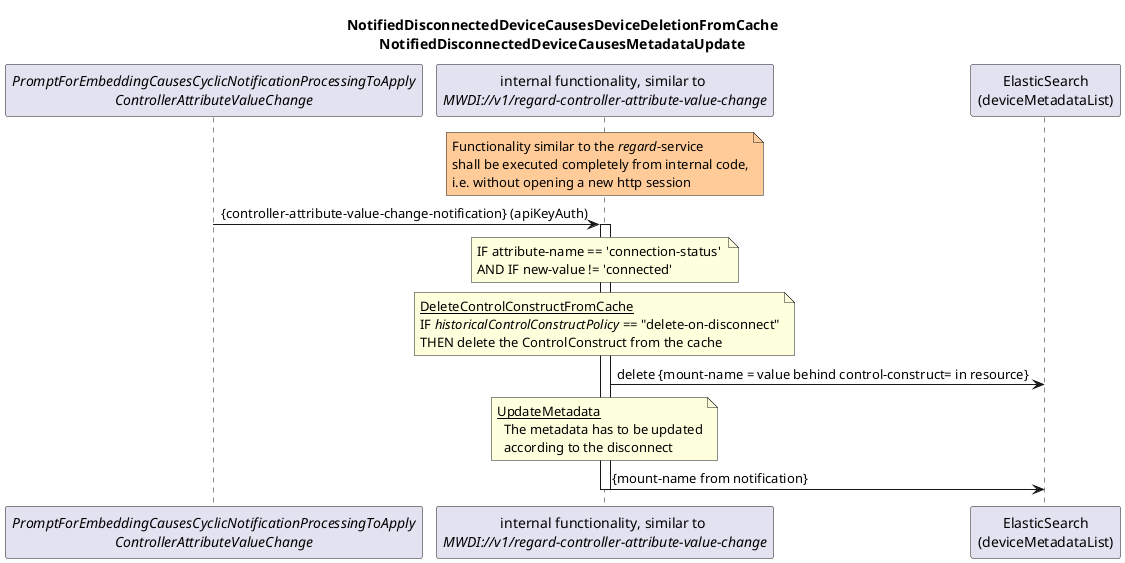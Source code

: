 @startuml 021_NotificationBasedDeviceListSyncDisconnectUpdate
skinparam responseMessageBelowArrow true

title  
  NotifiedDisconnectedDeviceCausesDeviceDeletionFromCache
  NotifiedDisconnectedDeviceCausesMetadataUpdate
end title

participant "<i>PromptForEmbeddingCausesCyclicNotificationProcessingToApply</i>\n<i>ControllerAttributeValueChange</i>" as init
participant "internal functionality, similar to \n<i>MWDI://v1/regard-controller-attribute-value-change</i>" as regardDisconnectedDevice
participant "ElasticSearch\n(deviceMetadataList)" as es


note over regardDisconnectedDevice #ffcc99
  Functionality similar to the <i>regard</i>-service
  shall be executed completely from internal code,
  i.e. without opening a new http session
end note

init -> regardDisconnectedDevice: {controller-attribute-value-change-notification} (apiKeyAuth)
activate regardDisconnectedDevice

note over regardDisconnectedDevice
IF attribute-name == 'connection-status' 
AND IF new-value != 'connected'
end note

note over regardDisconnectedDevice
  <u>DeleteControlConstructFromCache</u>
  IF <i>historicalControlConstructPolicy</i> == "delete-on-disconnect"
  THEN delete the ControlConstruct from the cache
end note
regardDisconnectedDevice -> es: delete {mount-name = value behind control-construct= in resource}


note over regardDisconnectedDevice
  <u>UpdateMetadata</u>
    The metadata has to be updated
    according to the disconnect
end note
regardDisconnectedDevice -> es: {mount-name from notification}


deactivate regardDisconnectedDevice

@enduml

